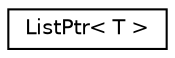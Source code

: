 digraph "Graphical Class Hierarchy"
{
 // LATEX_PDF_SIZE
  edge [fontname="Helvetica",fontsize="10",labelfontname="Helvetica",labelfontsize="10"];
  node [fontname="Helvetica",fontsize="10",shape=record];
  rankdir="LR";
  Node0 [label="ListPtr\< T \>",height=0.2,width=0.4,color="black", fillcolor="white", style="filled",URL="$classpFlow_1_1ListPtr.html",tooltip=" "];
}
